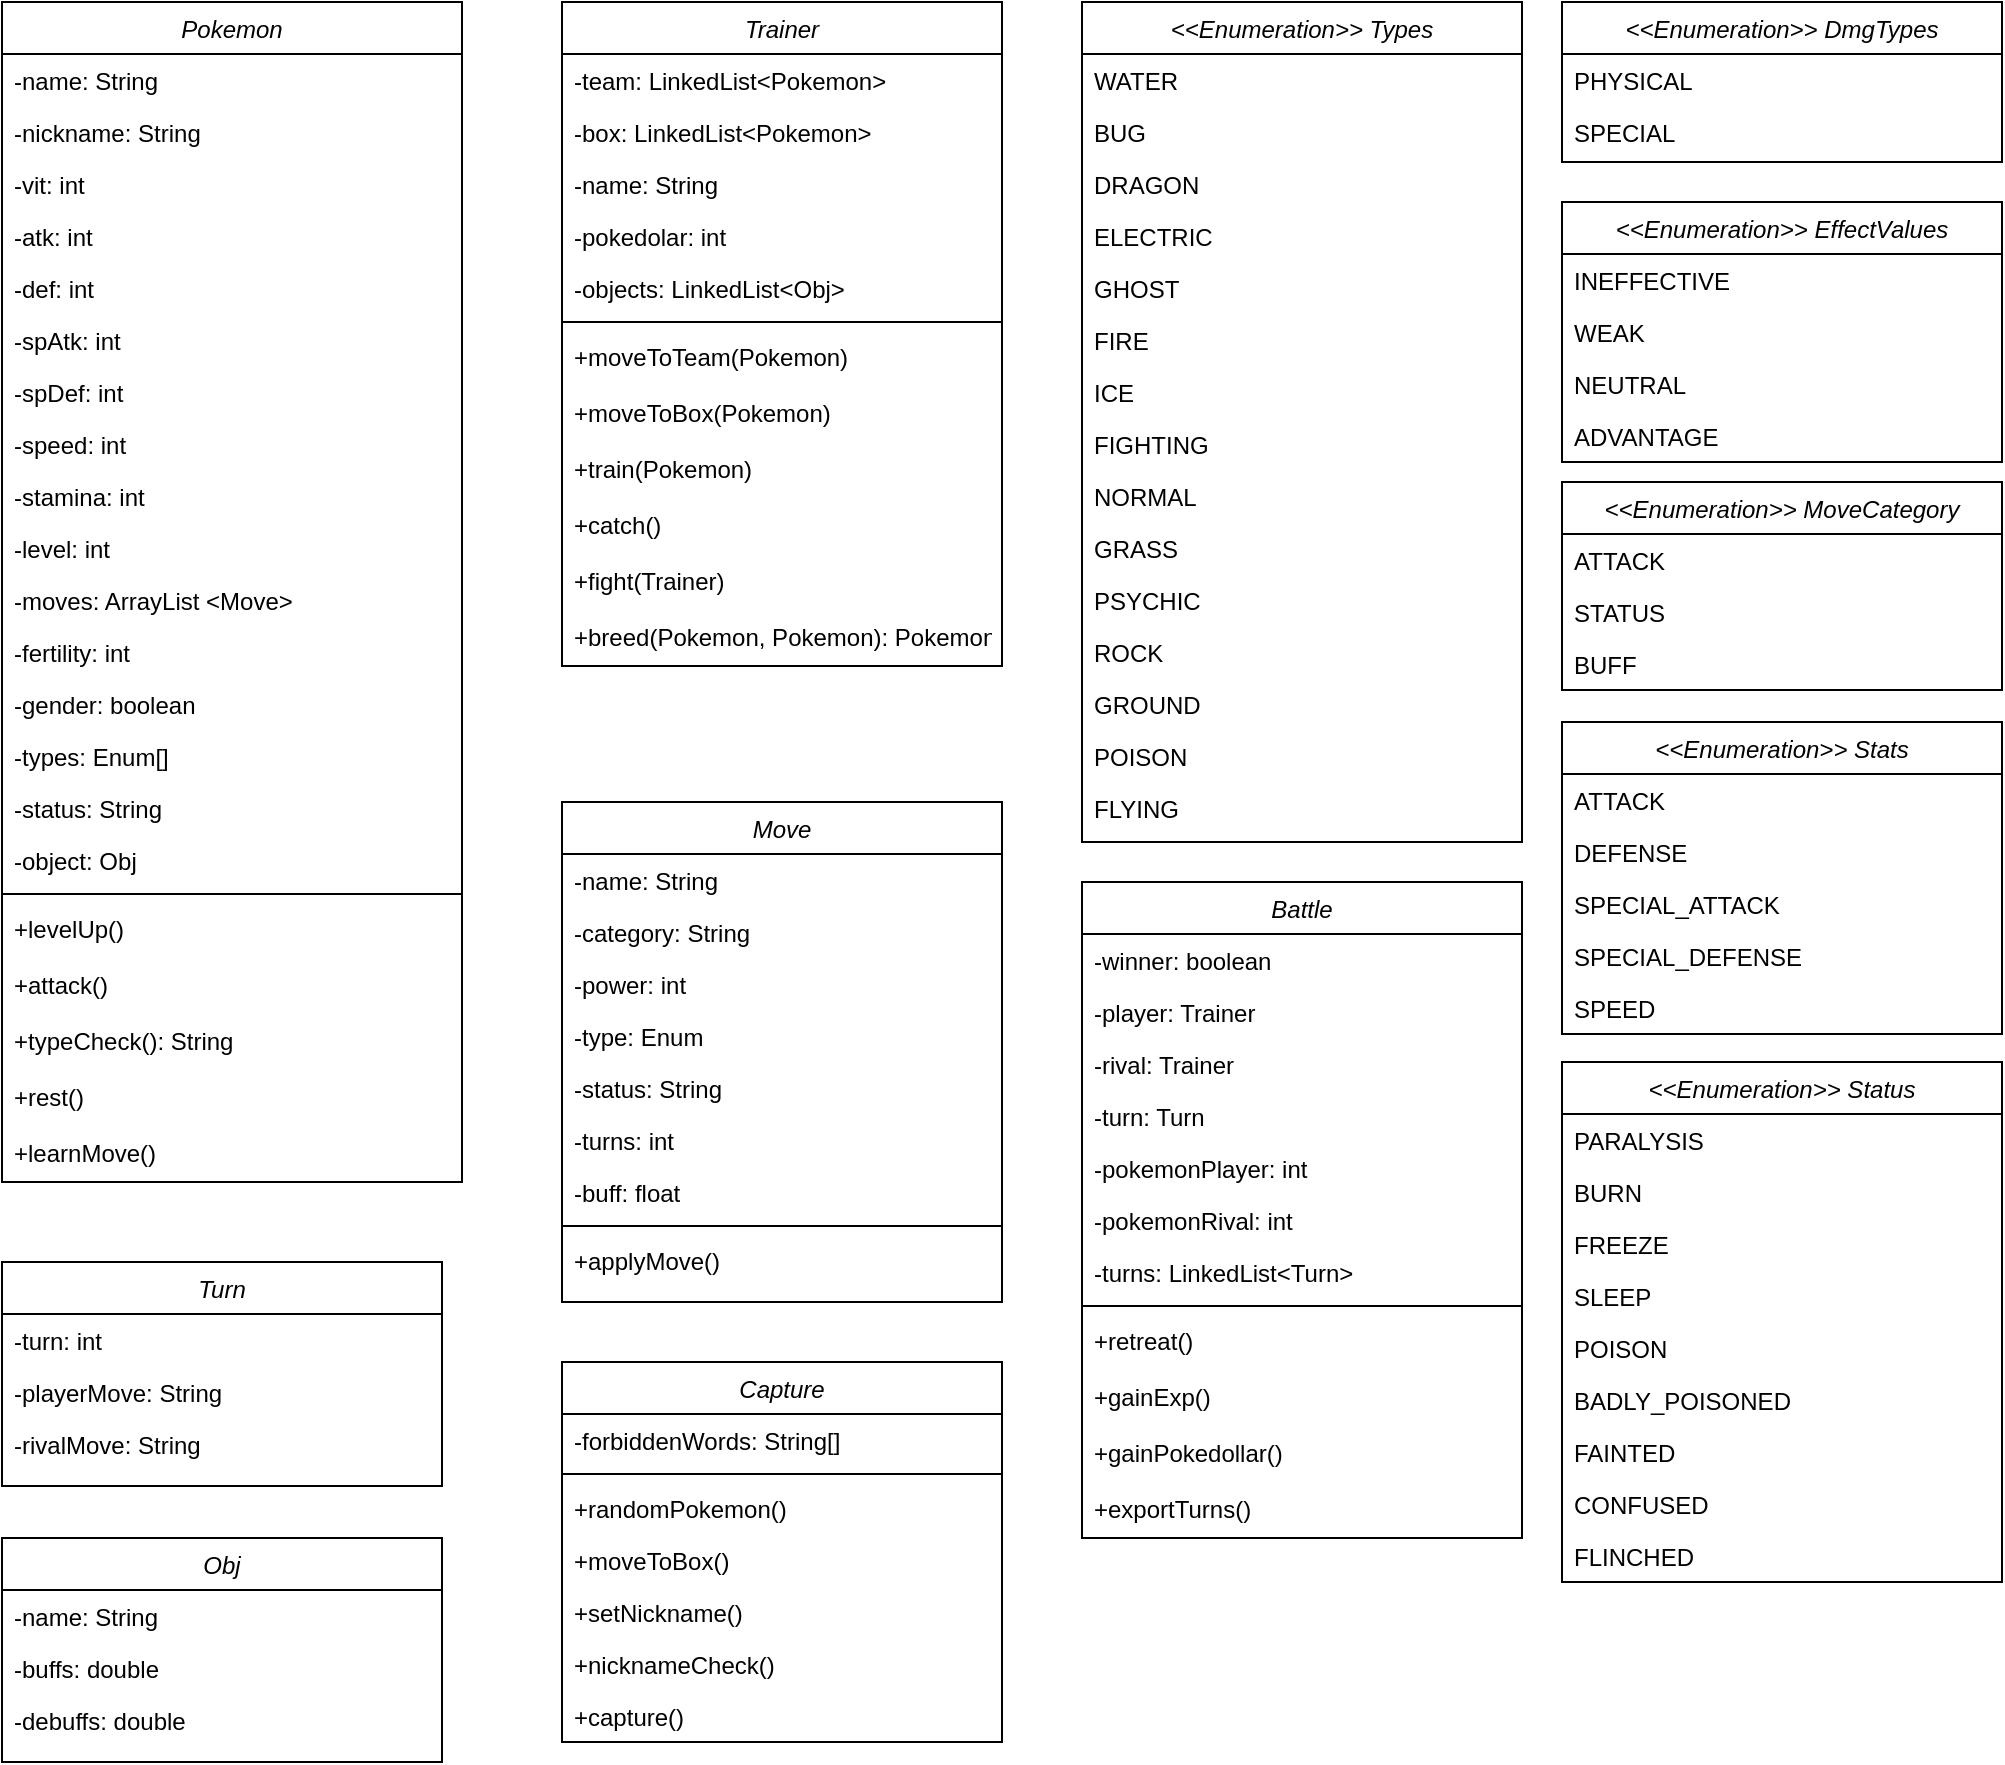 <mxfile version="21.2.1" type="device">
  <diagram id="C5RBs43oDa-KdzZeNtuy" name="Page-1">
    <mxGraphModel dx="1036" dy="614" grid="1" gridSize="10" guides="1" tooltips="1" connect="1" arrows="1" fold="1" page="1" pageScale="1" pageWidth="827" pageHeight="1169" math="0" shadow="0">
      <root>
        <mxCell id="WIyWlLk6GJQsqaUBKTNV-0" />
        <mxCell id="WIyWlLk6GJQsqaUBKTNV-1" parent="WIyWlLk6GJQsqaUBKTNV-0" />
        <mxCell id="zkfFHV4jXpPFQw0GAbJ--0" value="Pokemon" style="swimlane;fontStyle=2;align=center;verticalAlign=top;childLayout=stackLayout;horizontal=1;startSize=26;horizontalStack=0;resizeParent=1;resizeLast=0;collapsible=1;marginBottom=0;rounded=0;shadow=0;strokeWidth=1;" parent="WIyWlLk6GJQsqaUBKTNV-1" vertex="1">
          <mxGeometry x="40" y="40" width="230" height="590" as="geometry">
            <mxRectangle x="130" y="60" width="160" height="26" as="alternateBounds" />
          </mxGeometry>
        </mxCell>
        <mxCell id="zkfFHV4jXpPFQw0GAbJ--1" value="-name: String" style="text;align=left;verticalAlign=top;spacingLeft=4;spacingRight=4;overflow=hidden;rotatable=0;points=[[0,0.5],[1,0.5]];portConstraint=eastwest;" parent="zkfFHV4jXpPFQw0GAbJ--0" vertex="1">
          <mxGeometry y="26" width="230" height="26" as="geometry" />
        </mxCell>
        <mxCell id="zkfFHV4jXpPFQw0GAbJ--2" value="-nickname: String" style="text;align=left;verticalAlign=top;spacingLeft=4;spacingRight=4;overflow=hidden;rotatable=0;points=[[0,0.5],[1,0.5]];portConstraint=eastwest;rounded=0;shadow=0;html=0;" parent="zkfFHV4jXpPFQw0GAbJ--0" vertex="1">
          <mxGeometry y="52" width="230" height="26" as="geometry" />
        </mxCell>
        <mxCell id="JppJMVHdENMZOweAd-Mj-0" value="-vit: int" style="text;align=left;verticalAlign=top;spacingLeft=4;spacingRight=4;overflow=hidden;rotatable=0;points=[[0,0.5],[1,0.5]];portConstraint=eastwest;rounded=0;shadow=0;html=0;" parent="zkfFHV4jXpPFQw0GAbJ--0" vertex="1">
          <mxGeometry y="78" width="230" height="26" as="geometry" />
        </mxCell>
        <mxCell id="JppJMVHdENMZOweAd-Mj-2" value="-atk: int " style="text;align=left;verticalAlign=top;spacingLeft=4;spacingRight=4;overflow=hidden;rotatable=0;points=[[0,0.5],[1,0.5]];portConstraint=eastwest;rounded=0;shadow=0;html=0;" parent="zkfFHV4jXpPFQw0GAbJ--0" vertex="1">
          <mxGeometry y="104" width="230" height="26" as="geometry" />
        </mxCell>
        <mxCell id="JppJMVHdENMZOweAd-Mj-1" value="-def: int" style="text;align=left;verticalAlign=top;spacingLeft=4;spacingRight=4;overflow=hidden;rotatable=0;points=[[0,0.5],[1,0.5]];portConstraint=eastwest;rounded=0;shadow=0;html=0;" parent="zkfFHV4jXpPFQw0GAbJ--0" vertex="1">
          <mxGeometry y="130" width="230" height="26" as="geometry" />
        </mxCell>
        <mxCell id="JppJMVHdENMZOweAd-Mj-3" value="-spAtk: int" style="text;align=left;verticalAlign=top;spacingLeft=4;spacingRight=4;overflow=hidden;rotatable=0;points=[[0,0.5],[1,0.5]];portConstraint=eastwest;rounded=0;shadow=0;html=0;" parent="zkfFHV4jXpPFQw0GAbJ--0" vertex="1">
          <mxGeometry y="156" width="230" height="26" as="geometry" />
        </mxCell>
        <mxCell id="JppJMVHdENMZOweAd-Mj-4" value="-spDef: int" style="text;align=left;verticalAlign=top;spacingLeft=4;spacingRight=4;overflow=hidden;rotatable=0;points=[[0,0.5],[1,0.5]];portConstraint=eastwest;rounded=0;shadow=0;html=0;" parent="zkfFHV4jXpPFQw0GAbJ--0" vertex="1">
          <mxGeometry y="182" width="230" height="26" as="geometry" />
        </mxCell>
        <mxCell id="JppJMVHdENMZOweAd-Mj-6" value="-speed: int" style="text;align=left;verticalAlign=top;spacingLeft=4;spacingRight=4;overflow=hidden;rotatable=0;points=[[0,0.5],[1,0.5]];portConstraint=eastwest;rounded=0;shadow=0;html=0;" parent="zkfFHV4jXpPFQw0GAbJ--0" vertex="1">
          <mxGeometry y="208" width="230" height="26" as="geometry" />
        </mxCell>
        <mxCell id="JppJMVHdENMZOweAd-Mj-5" value="-stamina: int" style="text;align=left;verticalAlign=top;spacingLeft=4;spacingRight=4;overflow=hidden;rotatable=0;points=[[0,0.5],[1,0.5]];portConstraint=eastwest;rounded=0;shadow=0;html=0;" parent="zkfFHV4jXpPFQw0GAbJ--0" vertex="1">
          <mxGeometry y="234" width="230" height="26" as="geometry" />
        </mxCell>
        <mxCell id="JppJMVHdENMZOweAd-Mj-25" value="-level: int" style="text;align=left;verticalAlign=top;spacingLeft=4;spacingRight=4;overflow=hidden;rotatable=0;points=[[0,0.5],[1,0.5]];portConstraint=eastwest;rounded=0;shadow=0;html=0;" parent="zkfFHV4jXpPFQw0GAbJ--0" vertex="1">
          <mxGeometry y="260" width="230" height="26" as="geometry" />
        </mxCell>
        <mxCell id="JppJMVHdENMZOweAd-Mj-21" value="-moves: ArrayList &lt;Move&gt;" style="text;align=left;verticalAlign=top;spacingLeft=4;spacingRight=4;overflow=hidden;rotatable=0;points=[[0,0.5],[1,0.5]];portConstraint=eastwest;rounded=0;shadow=0;html=0;" parent="zkfFHV4jXpPFQw0GAbJ--0" vertex="1">
          <mxGeometry y="286" width="230" height="26" as="geometry" />
        </mxCell>
        <mxCell id="zkfFHV4jXpPFQw0GAbJ--3" value="-fertility: int" style="text;align=left;verticalAlign=top;spacingLeft=4;spacingRight=4;overflow=hidden;rotatable=0;points=[[0,0.5],[1,0.5]];portConstraint=eastwest;rounded=0;shadow=0;html=0;" parent="zkfFHV4jXpPFQw0GAbJ--0" vertex="1">
          <mxGeometry y="312" width="230" height="26" as="geometry" />
        </mxCell>
        <mxCell id="JppJMVHdENMZOweAd-Mj-24" value="-gender: boolean" style="text;align=left;verticalAlign=top;spacingLeft=4;spacingRight=4;overflow=hidden;rotatable=0;points=[[0,0.5],[1,0.5]];portConstraint=eastwest;rounded=0;shadow=0;html=0;" parent="zkfFHV4jXpPFQw0GAbJ--0" vertex="1">
          <mxGeometry y="338" width="230" height="26" as="geometry" />
        </mxCell>
        <mxCell id="JppJMVHdENMZOweAd-Mj-26" value="-types: Enum[] " style="text;align=left;verticalAlign=top;spacingLeft=4;spacingRight=4;overflow=hidden;rotatable=0;points=[[0,0.5],[1,0.5]];portConstraint=eastwest;rounded=0;shadow=0;html=0;" parent="zkfFHV4jXpPFQw0GAbJ--0" vertex="1">
          <mxGeometry y="364" width="230" height="26" as="geometry" />
        </mxCell>
        <mxCell id="PXXn-wtxOpNUmrWEYoKZ-0" value="-status: String" style="text;align=left;verticalAlign=top;spacingLeft=4;spacingRight=4;overflow=hidden;rotatable=0;points=[[0,0.5],[1,0.5]];portConstraint=eastwest;rounded=0;shadow=0;html=0;" parent="zkfFHV4jXpPFQw0GAbJ--0" vertex="1">
          <mxGeometry y="390" width="230" height="26" as="geometry" />
        </mxCell>
        <mxCell id="PXXn-wtxOpNUmrWEYoKZ-1" value="-object: Obj" style="text;align=left;verticalAlign=top;spacingLeft=4;spacingRight=4;overflow=hidden;rotatable=0;points=[[0,0.5],[1,0.5]];portConstraint=eastwest;rounded=0;shadow=0;html=0;" parent="zkfFHV4jXpPFQw0GAbJ--0" vertex="1">
          <mxGeometry y="416" width="230" height="26" as="geometry" />
        </mxCell>
        <mxCell id="zkfFHV4jXpPFQw0GAbJ--4" value="" style="line;html=1;strokeWidth=1;align=left;verticalAlign=middle;spacingTop=-1;spacingLeft=3;spacingRight=3;rotatable=0;labelPosition=right;points=[];portConstraint=eastwest;" parent="zkfFHV4jXpPFQw0GAbJ--0" vertex="1">
          <mxGeometry y="442" width="230" height="8" as="geometry" />
        </mxCell>
        <mxCell id="zkfFHV4jXpPFQw0GAbJ--5" value="+levelUp()" style="text;align=left;verticalAlign=top;spacingLeft=4;spacingRight=4;overflow=hidden;rotatable=0;points=[[0,0.5],[1,0.5]];portConstraint=eastwest;" parent="zkfFHV4jXpPFQw0GAbJ--0" vertex="1">
          <mxGeometry y="450" width="230" height="28" as="geometry" />
        </mxCell>
        <mxCell id="PXXn-wtxOpNUmrWEYoKZ-2" value="+attack()" style="text;align=left;verticalAlign=top;spacingLeft=4;spacingRight=4;overflow=hidden;rotatable=0;points=[[0,0.5],[1,0.5]];portConstraint=eastwest;" parent="zkfFHV4jXpPFQw0GAbJ--0" vertex="1">
          <mxGeometry y="478" width="230" height="28" as="geometry" />
        </mxCell>
        <mxCell id="PXXn-wtxOpNUmrWEYoKZ-3" value="+typeCheck(): String" style="text;align=left;verticalAlign=top;spacingLeft=4;spacingRight=4;overflow=hidden;rotatable=0;points=[[0,0.5],[1,0.5]];portConstraint=eastwest;" parent="zkfFHV4jXpPFQw0GAbJ--0" vertex="1">
          <mxGeometry y="506" width="230" height="28" as="geometry" />
        </mxCell>
        <mxCell id="PXXn-wtxOpNUmrWEYoKZ-4" value="+rest()" style="text;align=left;verticalAlign=top;spacingLeft=4;spacingRight=4;overflow=hidden;rotatable=0;points=[[0,0.5],[1,0.5]];portConstraint=eastwest;" parent="zkfFHV4jXpPFQw0GAbJ--0" vertex="1">
          <mxGeometry y="534" width="230" height="28" as="geometry" />
        </mxCell>
        <mxCell id="PXXn-wtxOpNUmrWEYoKZ-5" value="+learnMove()" style="text;align=left;verticalAlign=top;spacingLeft=4;spacingRight=4;overflow=hidden;rotatable=0;points=[[0,0.5],[1,0.5]];portConstraint=eastwest;" parent="zkfFHV4jXpPFQw0GAbJ--0" vertex="1">
          <mxGeometry y="562" width="230" height="28" as="geometry" />
        </mxCell>
        <mxCell id="JppJMVHdENMZOweAd-Mj-7" value="Trainer" style="swimlane;fontStyle=2;align=center;verticalAlign=top;childLayout=stackLayout;horizontal=1;startSize=26;horizontalStack=0;resizeParent=1;resizeLast=0;collapsible=1;marginBottom=0;rounded=0;shadow=0;strokeWidth=1;" parent="WIyWlLk6GJQsqaUBKTNV-1" vertex="1">
          <mxGeometry x="320" y="40" width="220" height="332" as="geometry">
            <mxRectangle x="130" y="60" width="160" height="26" as="alternateBounds" />
          </mxGeometry>
        </mxCell>
        <mxCell id="JppJMVHdENMZOweAd-Mj-8" value="-team: LinkedList&lt;Pokemon&gt;" style="text;align=left;verticalAlign=top;spacingLeft=4;spacingRight=4;overflow=hidden;rotatable=0;points=[[0,0.5],[1,0.5]];portConstraint=eastwest;" parent="JppJMVHdENMZOweAd-Mj-7" vertex="1">
          <mxGeometry y="26" width="220" height="26" as="geometry" />
        </mxCell>
        <mxCell id="JppJMVHdENMZOweAd-Mj-9" value="-box: LinkedList&lt;Pokemon&gt;" style="text;align=left;verticalAlign=top;spacingLeft=4;spacingRight=4;overflow=hidden;rotatable=0;points=[[0,0.5],[1,0.5]];portConstraint=eastwest;rounded=0;shadow=0;html=0;" parent="JppJMVHdENMZOweAd-Mj-7" vertex="1">
          <mxGeometry y="52" width="220" height="26" as="geometry" />
        </mxCell>
        <mxCell id="JppJMVHdENMZOweAd-Mj-10" value="-name: String" style="text;align=left;verticalAlign=top;spacingLeft=4;spacingRight=4;overflow=hidden;rotatable=0;points=[[0,0.5],[1,0.5]];portConstraint=eastwest;rounded=0;shadow=0;html=0;" parent="JppJMVHdENMZOweAd-Mj-7" vertex="1">
          <mxGeometry y="78" width="220" height="26" as="geometry" />
        </mxCell>
        <mxCell id="JppJMVHdENMZOweAd-Mj-11" value="-pokedolar: int " style="text;align=left;verticalAlign=top;spacingLeft=4;spacingRight=4;overflow=hidden;rotatable=0;points=[[0,0.5],[1,0.5]];portConstraint=eastwest;rounded=0;shadow=0;html=0;" parent="JppJMVHdENMZOweAd-Mj-7" vertex="1">
          <mxGeometry y="104" width="220" height="26" as="geometry" />
        </mxCell>
        <mxCell id="JppJMVHdENMZOweAd-Mj-12" value="-objects: LinkedList&lt;Obj&gt;" style="text;align=left;verticalAlign=top;spacingLeft=4;spacingRight=4;overflow=hidden;rotatable=0;points=[[0,0.5],[1,0.5]];portConstraint=eastwest;rounded=0;shadow=0;html=0;" parent="JppJMVHdENMZOweAd-Mj-7" vertex="1">
          <mxGeometry y="130" width="220" height="26" as="geometry" />
        </mxCell>
        <mxCell id="JppJMVHdENMZOweAd-Mj-18" value="" style="line;html=1;strokeWidth=1;align=left;verticalAlign=middle;spacingTop=-1;spacingLeft=3;spacingRight=3;rotatable=0;labelPosition=right;points=[];portConstraint=eastwest;" parent="JppJMVHdENMZOweAd-Mj-7" vertex="1">
          <mxGeometry y="156" width="220" height="8" as="geometry" />
        </mxCell>
        <mxCell id="JppJMVHdENMZOweAd-Mj-19" value="+moveToTeam(Pokemon)" style="text;align=left;verticalAlign=top;spacingLeft=4;spacingRight=4;overflow=hidden;rotatable=0;points=[[0,0.5],[1,0.5]];portConstraint=eastwest;" parent="JppJMVHdENMZOweAd-Mj-7" vertex="1">
          <mxGeometry y="164" width="220" height="28" as="geometry" />
        </mxCell>
        <mxCell id="PXXn-wtxOpNUmrWEYoKZ-6" value="+moveToBox(Pokemon)" style="text;align=left;verticalAlign=top;spacingLeft=4;spacingRight=4;overflow=hidden;rotatable=0;points=[[0,0.5],[1,0.5]];portConstraint=eastwest;" parent="JppJMVHdENMZOweAd-Mj-7" vertex="1">
          <mxGeometry y="192" width="220" height="28" as="geometry" />
        </mxCell>
        <mxCell id="PXXn-wtxOpNUmrWEYoKZ-7" value="+train(Pokemon)" style="text;align=left;verticalAlign=top;spacingLeft=4;spacingRight=4;overflow=hidden;rotatable=0;points=[[0,0.5],[1,0.5]];portConstraint=eastwest;" parent="JppJMVHdENMZOweAd-Mj-7" vertex="1">
          <mxGeometry y="220" width="220" height="28" as="geometry" />
        </mxCell>
        <mxCell id="PXXn-wtxOpNUmrWEYoKZ-8" value="+catch()" style="text;align=left;verticalAlign=top;spacingLeft=4;spacingRight=4;overflow=hidden;rotatable=0;points=[[0,0.5],[1,0.5]];portConstraint=eastwest;" parent="JppJMVHdENMZOweAd-Mj-7" vertex="1">
          <mxGeometry y="248" width="220" height="28" as="geometry" />
        </mxCell>
        <mxCell id="PXXn-wtxOpNUmrWEYoKZ-9" value="+fight(Trainer)" style="text;align=left;verticalAlign=top;spacingLeft=4;spacingRight=4;overflow=hidden;rotatable=0;points=[[0,0.5],[1,0.5]];portConstraint=eastwest;" parent="JppJMVHdENMZOweAd-Mj-7" vertex="1">
          <mxGeometry y="276" width="220" height="28" as="geometry" />
        </mxCell>
        <mxCell id="PXXn-wtxOpNUmrWEYoKZ-10" value="+breed(Pokemon, Pokemon): Pokemon" style="text;align=left;verticalAlign=top;spacingLeft=4;spacingRight=4;overflow=hidden;rotatable=0;points=[[0,0.5],[1,0.5]];portConstraint=eastwest;" parent="JppJMVHdENMZOweAd-Mj-7" vertex="1">
          <mxGeometry y="304" width="220" height="28" as="geometry" />
        </mxCell>
        <mxCell id="PXXn-wtxOpNUmrWEYoKZ-11" value="Move" style="swimlane;fontStyle=2;align=center;verticalAlign=top;childLayout=stackLayout;horizontal=1;startSize=26;horizontalStack=0;resizeParent=1;resizeLast=0;collapsible=1;marginBottom=0;rounded=0;shadow=0;strokeWidth=1;" parent="WIyWlLk6GJQsqaUBKTNV-1" vertex="1">
          <mxGeometry x="320" y="440" width="220" height="250" as="geometry">
            <mxRectangle x="130" y="60" width="160" height="26" as="alternateBounds" />
          </mxGeometry>
        </mxCell>
        <mxCell id="PXXn-wtxOpNUmrWEYoKZ-14" value="-name: String" style="text;align=left;verticalAlign=top;spacingLeft=4;spacingRight=4;overflow=hidden;rotatable=0;points=[[0,0.5],[1,0.5]];portConstraint=eastwest;rounded=0;shadow=0;html=0;" parent="PXXn-wtxOpNUmrWEYoKZ-11" vertex="1">
          <mxGeometry y="26" width="220" height="26" as="geometry" />
        </mxCell>
        <mxCell id="PXXn-wtxOpNUmrWEYoKZ-12" value="-category: String " style="text;align=left;verticalAlign=top;spacingLeft=4;spacingRight=4;overflow=hidden;rotatable=0;points=[[0,0.5],[1,0.5]];portConstraint=eastwest;" parent="PXXn-wtxOpNUmrWEYoKZ-11" vertex="1">
          <mxGeometry y="52" width="220" height="26" as="geometry" />
        </mxCell>
        <mxCell id="PXXn-wtxOpNUmrWEYoKZ-13" value="-power: int " style="text;align=left;verticalAlign=top;spacingLeft=4;spacingRight=4;overflow=hidden;rotatable=0;points=[[0,0.5],[1,0.5]];portConstraint=eastwest;rounded=0;shadow=0;html=0;" parent="PXXn-wtxOpNUmrWEYoKZ-11" vertex="1">
          <mxGeometry y="78" width="220" height="26" as="geometry" />
        </mxCell>
        <mxCell id="PXXn-wtxOpNUmrWEYoKZ-15" value="-type: Enum" style="text;align=left;verticalAlign=top;spacingLeft=4;spacingRight=4;overflow=hidden;rotatable=0;points=[[0,0.5],[1,0.5]];portConstraint=eastwest;rounded=0;shadow=0;html=0;" parent="PXXn-wtxOpNUmrWEYoKZ-11" vertex="1">
          <mxGeometry y="104" width="220" height="26" as="geometry" />
        </mxCell>
        <mxCell id="vq3tcNnFy3c72HfkezF7-0" value="-status: String" style="text;align=left;verticalAlign=top;spacingLeft=4;spacingRight=4;overflow=hidden;rotatable=0;points=[[0,0.5],[1,0.5]];portConstraint=eastwest;rounded=0;shadow=0;html=0;" parent="PXXn-wtxOpNUmrWEYoKZ-11" vertex="1">
          <mxGeometry y="130" width="220" height="26" as="geometry" />
        </mxCell>
        <mxCell id="vq3tcNnFy3c72HfkezF7-2" value="-turns: int" style="text;align=left;verticalAlign=top;spacingLeft=4;spacingRight=4;overflow=hidden;rotatable=0;points=[[0,0.5],[1,0.5]];portConstraint=eastwest;rounded=0;shadow=0;html=0;" parent="PXXn-wtxOpNUmrWEYoKZ-11" vertex="1">
          <mxGeometry y="156" width="220" height="26" as="geometry" />
        </mxCell>
        <mxCell id="vq3tcNnFy3c72HfkezF7-1" value="-buff: float" style="text;align=left;verticalAlign=top;spacingLeft=4;spacingRight=4;overflow=hidden;rotatable=0;points=[[0,0.5],[1,0.5]];portConstraint=eastwest;rounded=0;shadow=0;html=0;" parent="PXXn-wtxOpNUmrWEYoKZ-11" vertex="1">
          <mxGeometry y="182" width="220" height="26" as="geometry" />
        </mxCell>
        <mxCell id="PXXn-wtxOpNUmrWEYoKZ-17" value="" style="line;html=1;strokeWidth=1;align=left;verticalAlign=middle;spacingTop=-1;spacingLeft=3;spacingRight=3;rotatable=0;labelPosition=right;points=[];portConstraint=eastwest;" parent="PXXn-wtxOpNUmrWEYoKZ-11" vertex="1">
          <mxGeometry y="208" width="220" height="8" as="geometry" />
        </mxCell>
        <mxCell id="PXXn-wtxOpNUmrWEYoKZ-18" value="+applyMove()" style="text;align=left;verticalAlign=top;spacingLeft=4;spacingRight=4;overflow=hidden;rotatable=0;points=[[0,0.5],[1,0.5]];portConstraint=eastwest;" parent="PXXn-wtxOpNUmrWEYoKZ-11" vertex="1">
          <mxGeometry y="216" width="220" height="28" as="geometry" />
        </mxCell>
        <mxCell id="vq3tcNnFy3c72HfkezF7-3" value="&lt;&lt;Enumeration&gt;&gt; Types" style="swimlane;fontStyle=2;align=center;verticalAlign=top;childLayout=stackLayout;horizontal=1;startSize=26;horizontalStack=0;resizeParent=1;resizeLast=0;collapsible=1;marginBottom=0;rounded=0;shadow=0;strokeWidth=1;fontSize=12;" parent="WIyWlLk6GJQsqaUBKTNV-1" vertex="1">
          <mxGeometry x="580" y="40" width="220" height="420" as="geometry">
            <mxRectangle x="130" y="60" width="160" height="26" as="alternateBounds" />
          </mxGeometry>
        </mxCell>
        <mxCell id="vq3tcNnFy3c72HfkezF7-4" value="WATER" style="text;align=left;verticalAlign=top;spacingLeft=4;spacingRight=4;overflow=hidden;rotatable=0;points=[[0,0.5],[1,0.5]];portConstraint=eastwest;rounded=0;shadow=0;html=0;" parent="vq3tcNnFy3c72HfkezF7-3" vertex="1">
          <mxGeometry y="26" width="220" height="26" as="geometry" />
        </mxCell>
        <mxCell id="vq3tcNnFy3c72HfkezF7-5" value="BUG" style="text;align=left;verticalAlign=top;spacingLeft=4;spacingRight=4;overflow=hidden;rotatable=0;points=[[0,0.5],[1,0.5]];portConstraint=eastwest;" parent="vq3tcNnFy3c72HfkezF7-3" vertex="1">
          <mxGeometry y="52" width="220" height="26" as="geometry" />
        </mxCell>
        <mxCell id="vq3tcNnFy3c72HfkezF7-6" value="DRAGON" style="text;align=left;verticalAlign=top;spacingLeft=4;spacingRight=4;overflow=hidden;rotatable=0;points=[[0,0.5],[1,0.5]];portConstraint=eastwest;rounded=0;shadow=0;html=0;" parent="vq3tcNnFy3c72HfkezF7-3" vertex="1">
          <mxGeometry y="78" width="220" height="26" as="geometry" />
        </mxCell>
        <mxCell id="vq3tcNnFy3c72HfkezF7-7" value="ELECTRIC" style="text;align=left;verticalAlign=top;spacingLeft=4;spacingRight=4;overflow=hidden;rotatable=0;points=[[0,0.5],[1,0.5]];portConstraint=eastwest;rounded=0;shadow=0;html=0;" parent="vq3tcNnFy3c72HfkezF7-3" vertex="1">
          <mxGeometry y="104" width="220" height="26" as="geometry" />
        </mxCell>
        <mxCell id="vq3tcNnFy3c72HfkezF7-8" value="GHOST" style="text;align=left;verticalAlign=top;spacingLeft=4;spacingRight=4;overflow=hidden;rotatable=0;points=[[0,0.5],[1,0.5]];portConstraint=eastwest;rounded=0;shadow=0;html=0;" parent="vq3tcNnFy3c72HfkezF7-3" vertex="1">
          <mxGeometry y="130" width="220" height="26" as="geometry" />
        </mxCell>
        <mxCell id="vq3tcNnFy3c72HfkezF7-9" value="FIRE" style="text;align=left;verticalAlign=top;spacingLeft=4;spacingRight=4;overflow=hidden;rotatable=0;points=[[0,0.5],[1,0.5]];portConstraint=eastwest;rounded=0;shadow=0;html=0;" parent="vq3tcNnFy3c72HfkezF7-3" vertex="1">
          <mxGeometry y="156" width="220" height="26" as="geometry" />
        </mxCell>
        <mxCell id="vq3tcNnFy3c72HfkezF7-10" value="ICE" style="text;align=left;verticalAlign=top;spacingLeft=4;spacingRight=4;overflow=hidden;rotatable=0;points=[[0,0.5],[1,0.5]];portConstraint=eastwest;rounded=0;shadow=0;html=0;" parent="vq3tcNnFy3c72HfkezF7-3" vertex="1">
          <mxGeometry y="182" width="220" height="26" as="geometry" />
        </mxCell>
        <mxCell id="vq3tcNnFy3c72HfkezF7-13" value="FIGHTING" style="text;align=left;verticalAlign=top;spacingLeft=4;spacingRight=4;overflow=hidden;rotatable=0;points=[[0,0.5],[1,0.5]];portConstraint=eastwest;rounded=0;shadow=0;html=0;" parent="vq3tcNnFy3c72HfkezF7-3" vertex="1">
          <mxGeometry y="208" width="220" height="26" as="geometry" />
        </mxCell>
        <mxCell id="vq3tcNnFy3c72HfkezF7-14" value="NORMAL" style="text;align=left;verticalAlign=top;spacingLeft=4;spacingRight=4;overflow=hidden;rotatable=0;points=[[0,0.5],[1,0.5]];portConstraint=eastwest;rounded=0;shadow=0;html=0;" parent="vq3tcNnFy3c72HfkezF7-3" vertex="1">
          <mxGeometry y="234" width="220" height="26" as="geometry" />
        </mxCell>
        <mxCell id="vq3tcNnFy3c72HfkezF7-15" value="GRASS" style="text;align=left;verticalAlign=top;spacingLeft=4;spacingRight=4;overflow=hidden;rotatable=0;points=[[0,0.5],[1,0.5]];portConstraint=eastwest;rounded=0;shadow=0;html=0;" parent="vq3tcNnFy3c72HfkezF7-3" vertex="1">
          <mxGeometry y="260" width="220" height="26" as="geometry" />
        </mxCell>
        <mxCell id="vq3tcNnFy3c72HfkezF7-16" value="PSYCHIC" style="text;align=left;verticalAlign=top;spacingLeft=4;spacingRight=4;overflow=hidden;rotatable=0;points=[[0,0.5],[1,0.5]];portConstraint=eastwest;rounded=0;shadow=0;html=0;" parent="vq3tcNnFy3c72HfkezF7-3" vertex="1">
          <mxGeometry y="286" width="220" height="26" as="geometry" />
        </mxCell>
        <mxCell id="vq3tcNnFy3c72HfkezF7-17" value="ROCK" style="text;align=left;verticalAlign=top;spacingLeft=4;spacingRight=4;overflow=hidden;rotatable=0;points=[[0,0.5],[1,0.5]];portConstraint=eastwest;rounded=0;shadow=0;html=0;" parent="vq3tcNnFy3c72HfkezF7-3" vertex="1">
          <mxGeometry y="312" width="220" height="26" as="geometry" />
        </mxCell>
        <mxCell id="vq3tcNnFy3c72HfkezF7-18" value="GROUND" style="text;align=left;verticalAlign=top;spacingLeft=4;spacingRight=4;overflow=hidden;rotatable=0;points=[[0,0.5],[1,0.5]];portConstraint=eastwest;rounded=0;shadow=0;html=0;" parent="vq3tcNnFy3c72HfkezF7-3" vertex="1">
          <mxGeometry y="338" width="220" height="26" as="geometry" />
        </mxCell>
        <mxCell id="vq3tcNnFy3c72HfkezF7-19" value="POISON" style="text;align=left;verticalAlign=top;spacingLeft=4;spacingRight=4;overflow=hidden;rotatable=0;points=[[0,0.5],[1,0.5]];portConstraint=eastwest;rounded=0;shadow=0;html=0;" parent="vq3tcNnFy3c72HfkezF7-3" vertex="1">
          <mxGeometry y="364" width="220" height="26" as="geometry" />
        </mxCell>
        <mxCell id="vq3tcNnFy3c72HfkezF7-20" value="FLYING" style="text;align=left;verticalAlign=top;spacingLeft=4;spacingRight=4;overflow=hidden;rotatable=0;points=[[0,0.5],[1,0.5]];portConstraint=eastwest;rounded=0;shadow=0;html=0;" parent="vq3tcNnFy3c72HfkezF7-3" vertex="1">
          <mxGeometry y="390" width="220" height="26" as="geometry" />
        </mxCell>
        <mxCell id="vq3tcNnFy3c72HfkezF7-21" value="Battle" style="swimlane;fontStyle=2;align=center;verticalAlign=top;childLayout=stackLayout;horizontal=1;startSize=26;horizontalStack=0;resizeParent=1;resizeLast=0;collapsible=1;marginBottom=0;rounded=0;shadow=0;strokeWidth=1;" parent="WIyWlLk6GJQsqaUBKTNV-1" vertex="1">
          <mxGeometry x="580" y="480" width="220" height="328" as="geometry">
            <mxRectangle x="130" y="60" width="160" height="26" as="alternateBounds" />
          </mxGeometry>
        </mxCell>
        <mxCell id="vq3tcNnFy3c72HfkezF7-22" value="-winner: boolean" style="text;align=left;verticalAlign=top;spacingLeft=4;spacingRight=4;overflow=hidden;rotatable=0;points=[[0,0.5],[1,0.5]];portConstraint=eastwest;rounded=0;shadow=0;html=0;" parent="vq3tcNnFy3c72HfkezF7-21" vertex="1">
          <mxGeometry y="26" width="220" height="26" as="geometry" />
        </mxCell>
        <mxCell id="vq3tcNnFy3c72HfkezF7-23" value="-player: Trainer" style="text;align=left;verticalAlign=top;spacingLeft=4;spacingRight=4;overflow=hidden;rotatable=0;points=[[0,0.5],[1,0.5]];portConstraint=eastwest;" parent="vq3tcNnFy3c72HfkezF7-21" vertex="1">
          <mxGeometry y="52" width="220" height="26" as="geometry" />
        </mxCell>
        <mxCell id="vq3tcNnFy3c72HfkezF7-24" value="-rival: Trainer" style="text;align=left;verticalAlign=top;spacingLeft=4;spacingRight=4;overflow=hidden;rotatable=0;points=[[0,0.5],[1,0.5]];portConstraint=eastwest;rounded=0;shadow=0;html=0;" parent="vq3tcNnFy3c72HfkezF7-21" vertex="1">
          <mxGeometry y="78" width="220" height="26" as="geometry" />
        </mxCell>
        <mxCell id="vq3tcNnFy3c72HfkezF7-25" value="-turn: Turn" style="text;align=left;verticalAlign=top;spacingLeft=4;spacingRight=4;overflow=hidden;rotatable=0;points=[[0,0.5],[1,0.5]];portConstraint=eastwest;rounded=0;shadow=0;html=0;" parent="vq3tcNnFy3c72HfkezF7-21" vertex="1">
          <mxGeometry y="104" width="220" height="26" as="geometry" />
        </mxCell>
        <mxCell id="vq3tcNnFy3c72HfkezF7-26" value="-pokemonPlayer: int" style="text;align=left;verticalAlign=top;spacingLeft=4;spacingRight=4;overflow=hidden;rotatable=0;points=[[0,0.5],[1,0.5]];portConstraint=eastwest;rounded=0;shadow=0;html=0;" parent="vq3tcNnFy3c72HfkezF7-21" vertex="1">
          <mxGeometry y="130" width="220" height="26" as="geometry" />
        </mxCell>
        <mxCell id="vq3tcNnFy3c72HfkezF7-27" value="-pokemonRival: int" style="text;align=left;verticalAlign=top;spacingLeft=4;spacingRight=4;overflow=hidden;rotatable=0;points=[[0,0.5],[1,0.5]];portConstraint=eastwest;rounded=0;shadow=0;html=0;" parent="vq3tcNnFy3c72HfkezF7-21" vertex="1">
          <mxGeometry y="156" width="220" height="26" as="geometry" />
        </mxCell>
        <mxCell id="vq3tcNnFy3c72HfkezF7-28" value="-turns: LinkedList&lt;Turn&gt;" style="text;align=left;verticalAlign=top;spacingLeft=4;spacingRight=4;overflow=hidden;rotatable=0;points=[[0,0.5],[1,0.5]];portConstraint=eastwest;rounded=0;shadow=0;html=0;" parent="vq3tcNnFy3c72HfkezF7-21" vertex="1">
          <mxGeometry y="182" width="220" height="26" as="geometry" />
        </mxCell>
        <mxCell id="vq3tcNnFy3c72HfkezF7-29" value="" style="line;html=1;strokeWidth=1;align=left;verticalAlign=middle;spacingTop=-1;spacingLeft=3;spacingRight=3;rotatable=0;labelPosition=right;points=[];portConstraint=eastwest;" parent="vq3tcNnFy3c72HfkezF7-21" vertex="1">
          <mxGeometry y="208" width="220" height="8" as="geometry" />
        </mxCell>
        <mxCell id="vq3tcNnFy3c72HfkezF7-30" value="+retreat()" style="text;align=left;verticalAlign=top;spacingLeft=4;spacingRight=4;overflow=hidden;rotatable=0;points=[[0,0.5],[1,0.5]];portConstraint=eastwest;" parent="vq3tcNnFy3c72HfkezF7-21" vertex="1">
          <mxGeometry y="216" width="220" height="28" as="geometry" />
        </mxCell>
        <mxCell id="NT2ILuxqe5DglcUZI49b-0" value="+gainExp()" style="text;align=left;verticalAlign=top;spacingLeft=4;spacingRight=4;overflow=hidden;rotatable=0;points=[[0,0.5],[1,0.5]];portConstraint=eastwest;" parent="vq3tcNnFy3c72HfkezF7-21" vertex="1">
          <mxGeometry y="244" width="220" height="28" as="geometry" />
        </mxCell>
        <mxCell id="NT2ILuxqe5DglcUZI49b-1" value="+gainPokedollar()" style="text;align=left;verticalAlign=top;spacingLeft=4;spacingRight=4;overflow=hidden;rotatable=0;points=[[0,0.5],[1,0.5]];portConstraint=eastwest;" parent="vq3tcNnFy3c72HfkezF7-21" vertex="1">
          <mxGeometry y="272" width="220" height="28" as="geometry" />
        </mxCell>
        <mxCell id="NT2ILuxqe5DglcUZI49b-15" value="+exportTurns()" style="text;align=left;verticalAlign=top;spacingLeft=4;spacingRight=4;overflow=hidden;rotatable=0;points=[[0,0.5],[1,0.5]];portConstraint=eastwest;" parent="vq3tcNnFy3c72HfkezF7-21" vertex="1">
          <mxGeometry y="300" width="220" height="28" as="geometry" />
        </mxCell>
        <mxCell id="NT2ILuxqe5DglcUZI49b-2" value="Turn" style="swimlane;fontStyle=2;align=center;verticalAlign=top;childLayout=stackLayout;horizontal=1;startSize=26;horizontalStack=0;resizeParent=1;resizeLast=0;collapsible=1;marginBottom=0;rounded=0;shadow=0;strokeWidth=1;" parent="WIyWlLk6GJQsqaUBKTNV-1" vertex="1">
          <mxGeometry x="40" y="670" width="220" height="112" as="geometry">
            <mxRectangle x="130" y="60" width="160" height="26" as="alternateBounds" />
          </mxGeometry>
        </mxCell>
        <mxCell id="NT2ILuxqe5DglcUZI49b-3" value="-turn: int" style="text;align=left;verticalAlign=top;spacingLeft=4;spacingRight=4;overflow=hidden;rotatable=0;points=[[0,0.5],[1,0.5]];portConstraint=eastwest;rounded=0;shadow=0;html=0;" parent="NT2ILuxqe5DglcUZI49b-2" vertex="1">
          <mxGeometry y="26" width="220" height="26" as="geometry" />
        </mxCell>
        <mxCell id="NT2ILuxqe5DglcUZI49b-4" value="-playerMove: String" style="text;align=left;verticalAlign=top;spacingLeft=4;spacingRight=4;overflow=hidden;rotatable=0;points=[[0,0.5],[1,0.5]];portConstraint=eastwest;" parent="NT2ILuxqe5DglcUZI49b-2" vertex="1">
          <mxGeometry y="52" width="220" height="26" as="geometry" />
        </mxCell>
        <mxCell id="NT2ILuxqe5DglcUZI49b-5" value="-rivalMove: String" style="text;align=left;verticalAlign=top;spacingLeft=4;spacingRight=4;overflow=hidden;rotatable=0;points=[[0,0.5],[1,0.5]];portConstraint=eastwest;rounded=0;shadow=0;html=0;" parent="NT2ILuxqe5DglcUZI49b-2" vertex="1">
          <mxGeometry y="78" width="220" height="26" as="geometry" />
        </mxCell>
        <mxCell id="NT2ILuxqe5DglcUZI49b-17" value="Capture" style="swimlane;fontStyle=2;align=center;verticalAlign=top;childLayout=stackLayout;horizontal=1;startSize=26;horizontalStack=0;resizeParent=1;resizeLast=0;collapsible=1;marginBottom=0;rounded=0;shadow=0;strokeWidth=1;" parent="WIyWlLk6GJQsqaUBKTNV-1" vertex="1">
          <mxGeometry x="320" y="720" width="220" height="190" as="geometry">
            <mxRectangle x="130" y="60" width="160" height="26" as="alternateBounds" />
          </mxGeometry>
        </mxCell>
        <mxCell id="NT2ILuxqe5DglcUZI49b-23" value="-forbiddenWords: String[]" style="text;align=left;verticalAlign=top;spacingLeft=4;spacingRight=4;overflow=hidden;rotatable=0;points=[[0,0.5],[1,0.5]];portConstraint=eastwest;" parent="NT2ILuxqe5DglcUZI49b-17" vertex="1">
          <mxGeometry y="26" width="220" height="26" as="geometry" />
        </mxCell>
        <mxCell id="NT2ILuxqe5DglcUZI49b-24" value="" style="line;html=1;strokeWidth=1;align=left;verticalAlign=middle;spacingTop=-1;spacingLeft=3;spacingRight=3;rotatable=0;labelPosition=right;points=[];portConstraint=eastwest;" parent="NT2ILuxqe5DglcUZI49b-17" vertex="1">
          <mxGeometry y="52" width="220" height="8" as="geometry" />
        </mxCell>
        <mxCell id="NT2ILuxqe5DglcUZI49b-18" value="+randomPokemon()" style="text;align=left;verticalAlign=top;spacingLeft=4;spacingRight=4;overflow=hidden;rotatable=0;points=[[0,0.5],[1,0.5]];portConstraint=eastwest;rounded=0;shadow=0;html=0;" parent="NT2ILuxqe5DglcUZI49b-17" vertex="1">
          <mxGeometry y="60" width="220" height="26" as="geometry" />
        </mxCell>
        <mxCell id="NT2ILuxqe5DglcUZI49b-21" value="+moveToBox()" style="text;align=left;verticalAlign=top;spacingLeft=4;spacingRight=4;overflow=hidden;rotatable=0;points=[[0,0.5],[1,0.5]];portConstraint=eastwest;rounded=0;shadow=0;html=0;" parent="NT2ILuxqe5DglcUZI49b-17" vertex="1">
          <mxGeometry y="86" width="220" height="26" as="geometry" />
        </mxCell>
        <mxCell id="NT2ILuxqe5DglcUZI49b-22" value="+setNickname()" style="text;align=left;verticalAlign=top;spacingLeft=4;spacingRight=4;overflow=hidden;rotatable=0;points=[[0,0.5],[1,0.5]];portConstraint=eastwest;rounded=0;shadow=0;html=0;" parent="NT2ILuxqe5DglcUZI49b-17" vertex="1">
          <mxGeometry y="112" width="220" height="26" as="geometry" />
        </mxCell>
        <mxCell id="NT2ILuxqe5DglcUZI49b-20" value="+nicknameCheck()" style="text;align=left;verticalAlign=top;spacingLeft=4;spacingRight=4;overflow=hidden;rotatable=0;points=[[0,0.5],[1,0.5]];portConstraint=eastwest;rounded=0;shadow=0;html=0;" parent="NT2ILuxqe5DglcUZI49b-17" vertex="1">
          <mxGeometry y="138" width="220" height="26" as="geometry" />
        </mxCell>
        <mxCell id="NT2ILuxqe5DglcUZI49b-19" value="+capture()" style="text;align=left;verticalAlign=top;spacingLeft=4;spacingRight=4;overflow=hidden;rotatable=0;points=[[0,0.5],[1,0.5]];portConstraint=eastwest;" parent="NT2ILuxqe5DglcUZI49b-17" vertex="1">
          <mxGeometry y="164" width="220" height="26" as="geometry" />
        </mxCell>
        <mxCell id="NT2ILuxqe5DglcUZI49b-25" value="Obj" style="swimlane;fontStyle=2;align=center;verticalAlign=top;childLayout=stackLayout;horizontal=1;startSize=26;horizontalStack=0;resizeParent=1;resizeLast=0;collapsible=1;marginBottom=0;rounded=0;shadow=0;strokeWidth=1;" parent="WIyWlLk6GJQsqaUBKTNV-1" vertex="1">
          <mxGeometry x="40" y="808" width="220" height="112" as="geometry">
            <mxRectangle x="130" y="60" width="160" height="26" as="alternateBounds" />
          </mxGeometry>
        </mxCell>
        <mxCell id="NT2ILuxqe5DglcUZI49b-26" value="-name: String" style="text;align=left;verticalAlign=top;spacingLeft=4;spacingRight=4;overflow=hidden;rotatable=0;points=[[0,0.5],[1,0.5]];portConstraint=eastwest;rounded=0;shadow=0;html=0;" parent="NT2ILuxqe5DglcUZI49b-25" vertex="1">
          <mxGeometry y="26" width="220" height="26" as="geometry" />
        </mxCell>
        <mxCell id="NT2ILuxqe5DglcUZI49b-27" value="-buffs: double " style="text;align=left;verticalAlign=top;spacingLeft=4;spacingRight=4;overflow=hidden;rotatable=0;points=[[0,0.5],[1,0.5]];portConstraint=eastwest;" parent="NT2ILuxqe5DglcUZI49b-25" vertex="1">
          <mxGeometry y="52" width="220" height="26" as="geometry" />
        </mxCell>
        <mxCell id="NT2ILuxqe5DglcUZI49b-28" value="-debuffs: double" style="text;align=left;verticalAlign=top;spacingLeft=4;spacingRight=4;overflow=hidden;rotatable=0;points=[[0,0.5],[1,0.5]];portConstraint=eastwest;rounded=0;shadow=0;html=0;" parent="NT2ILuxqe5DglcUZI49b-25" vertex="1">
          <mxGeometry y="78" width="220" height="26" as="geometry" />
        </mxCell>
        <mxCell id="tZfnN3HebcA0Pskmd5Ul-0" value="&lt;&lt;Enumeration&gt;&gt; DmgTypes" style="swimlane;fontStyle=2;align=center;verticalAlign=top;childLayout=stackLayout;horizontal=1;startSize=26;horizontalStack=0;resizeParent=1;resizeLast=0;collapsible=1;marginBottom=0;rounded=0;shadow=0;strokeWidth=1;fontSize=12;" vertex="1" parent="WIyWlLk6GJQsqaUBKTNV-1">
          <mxGeometry x="820" y="40" width="220" height="80" as="geometry">
            <mxRectangle x="130" y="60" width="160" height="26" as="alternateBounds" />
          </mxGeometry>
        </mxCell>
        <mxCell id="tZfnN3HebcA0Pskmd5Ul-1" value="PHYSICAL" style="text;align=left;verticalAlign=top;spacingLeft=4;spacingRight=4;overflow=hidden;rotatable=0;points=[[0,0.5],[1,0.5]];portConstraint=eastwest;rounded=0;shadow=0;html=0;" vertex="1" parent="tZfnN3HebcA0Pskmd5Ul-0">
          <mxGeometry y="26" width="220" height="26" as="geometry" />
        </mxCell>
        <mxCell id="tZfnN3HebcA0Pskmd5Ul-2" value="SPECIAL" style="text;align=left;verticalAlign=top;spacingLeft=4;spacingRight=4;overflow=hidden;rotatable=0;points=[[0,0.5],[1,0.5]];portConstraint=eastwest;" vertex="1" parent="tZfnN3HebcA0Pskmd5Ul-0">
          <mxGeometry y="52" width="220" height="26" as="geometry" />
        </mxCell>
        <mxCell id="tZfnN3HebcA0Pskmd5Ul-16" value="&lt;&lt;Enumeration&gt;&gt; EffectValues" style="swimlane;fontStyle=2;align=center;verticalAlign=top;childLayout=stackLayout;horizontal=1;startSize=26;horizontalStack=0;resizeParent=1;resizeLast=0;collapsible=1;marginBottom=0;rounded=0;shadow=0;strokeWidth=1;fontSize=12;" vertex="1" parent="WIyWlLk6GJQsqaUBKTNV-1">
          <mxGeometry x="820" y="140" width="220" height="130" as="geometry">
            <mxRectangle x="130" y="60" width="160" height="26" as="alternateBounds" />
          </mxGeometry>
        </mxCell>
        <mxCell id="tZfnN3HebcA0Pskmd5Ul-17" value="INEFFECTIVE" style="text;align=left;verticalAlign=top;spacingLeft=4;spacingRight=4;overflow=hidden;rotatable=0;points=[[0,0.5],[1,0.5]];portConstraint=eastwest;rounded=0;shadow=0;html=0;" vertex="1" parent="tZfnN3HebcA0Pskmd5Ul-16">
          <mxGeometry y="26" width="220" height="26" as="geometry" />
        </mxCell>
        <mxCell id="tZfnN3HebcA0Pskmd5Ul-18" value="WEAK" style="text;align=left;verticalAlign=top;spacingLeft=4;spacingRight=4;overflow=hidden;rotatable=0;points=[[0,0.5],[1,0.5]];portConstraint=eastwest;" vertex="1" parent="tZfnN3HebcA0Pskmd5Ul-16">
          <mxGeometry y="52" width="220" height="26" as="geometry" />
        </mxCell>
        <mxCell id="tZfnN3HebcA0Pskmd5Ul-19" value="NEUTRAL" style="text;align=left;verticalAlign=top;spacingLeft=4;spacingRight=4;overflow=hidden;rotatable=0;points=[[0,0.5],[1,0.5]];portConstraint=eastwest;" vertex="1" parent="tZfnN3HebcA0Pskmd5Ul-16">
          <mxGeometry y="78" width="220" height="26" as="geometry" />
        </mxCell>
        <mxCell id="tZfnN3HebcA0Pskmd5Ul-20" value="ADVANTAGE" style="text;align=left;verticalAlign=top;spacingLeft=4;spacingRight=4;overflow=hidden;rotatable=0;points=[[0,0.5],[1,0.5]];portConstraint=eastwest;" vertex="1" parent="tZfnN3HebcA0Pskmd5Ul-16">
          <mxGeometry y="104" width="220" height="26" as="geometry" />
        </mxCell>
        <mxCell id="tZfnN3HebcA0Pskmd5Ul-21" value="&lt;&lt;Enumeration&gt;&gt; MoveCategory" style="swimlane;fontStyle=2;align=center;verticalAlign=top;childLayout=stackLayout;horizontal=1;startSize=26;horizontalStack=0;resizeParent=1;resizeLast=0;collapsible=1;marginBottom=0;rounded=0;shadow=0;strokeWidth=1;fontSize=12;" vertex="1" parent="WIyWlLk6GJQsqaUBKTNV-1">
          <mxGeometry x="820" y="280" width="220" height="104" as="geometry">
            <mxRectangle x="130" y="60" width="160" height="26" as="alternateBounds" />
          </mxGeometry>
        </mxCell>
        <mxCell id="tZfnN3HebcA0Pskmd5Ul-22" value="ATTACK" style="text;align=left;verticalAlign=top;spacingLeft=4;spacingRight=4;overflow=hidden;rotatable=0;points=[[0,0.5],[1,0.5]];portConstraint=eastwest;rounded=0;shadow=0;html=0;" vertex="1" parent="tZfnN3HebcA0Pskmd5Ul-21">
          <mxGeometry y="26" width="220" height="26" as="geometry" />
        </mxCell>
        <mxCell id="tZfnN3HebcA0Pskmd5Ul-23" value="STATUS" style="text;align=left;verticalAlign=top;spacingLeft=4;spacingRight=4;overflow=hidden;rotatable=0;points=[[0,0.5],[1,0.5]];portConstraint=eastwest;" vertex="1" parent="tZfnN3HebcA0Pskmd5Ul-21">
          <mxGeometry y="52" width="220" height="26" as="geometry" />
        </mxCell>
        <mxCell id="tZfnN3HebcA0Pskmd5Ul-24" value="BUFF" style="text;align=left;verticalAlign=top;spacingLeft=4;spacingRight=4;overflow=hidden;rotatable=0;points=[[0,0.5],[1,0.5]];portConstraint=eastwest;" vertex="1" parent="tZfnN3HebcA0Pskmd5Ul-21">
          <mxGeometry y="78" width="220" height="26" as="geometry" />
        </mxCell>
        <mxCell id="tZfnN3HebcA0Pskmd5Ul-26" value="&lt;&lt;Enumeration&gt;&gt; Stats" style="swimlane;fontStyle=2;align=center;verticalAlign=top;childLayout=stackLayout;horizontal=1;startSize=26;horizontalStack=0;resizeParent=1;resizeLast=0;collapsible=1;marginBottom=0;rounded=0;shadow=0;strokeWidth=1;fontSize=12;" vertex="1" parent="WIyWlLk6GJQsqaUBKTNV-1">
          <mxGeometry x="820" y="400" width="220" height="156" as="geometry">
            <mxRectangle x="130" y="60" width="160" height="26" as="alternateBounds" />
          </mxGeometry>
        </mxCell>
        <mxCell id="tZfnN3HebcA0Pskmd5Ul-27" value="ATTACK" style="text;align=left;verticalAlign=top;spacingLeft=4;spacingRight=4;overflow=hidden;rotatable=0;points=[[0,0.5],[1,0.5]];portConstraint=eastwest;rounded=0;shadow=0;html=0;" vertex="1" parent="tZfnN3HebcA0Pskmd5Ul-26">
          <mxGeometry y="26" width="220" height="26" as="geometry" />
        </mxCell>
        <mxCell id="tZfnN3HebcA0Pskmd5Ul-28" value="DEFENSE" style="text;align=left;verticalAlign=top;spacingLeft=4;spacingRight=4;overflow=hidden;rotatable=0;points=[[0,0.5],[1,0.5]];portConstraint=eastwest;" vertex="1" parent="tZfnN3HebcA0Pskmd5Ul-26">
          <mxGeometry y="52" width="220" height="26" as="geometry" />
        </mxCell>
        <mxCell id="tZfnN3HebcA0Pskmd5Ul-29" value="SPECIAL_ATTACK" style="text;align=left;verticalAlign=top;spacingLeft=4;spacingRight=4;overflow=hidden;rotatable=0;points=[[0,0.5],[1,0.5]];portConstraint=eastwest;" vertex="1" parent="tZfnN3HebcA0Pskmd5Ul-26">
          <mxGeometry y="78" width="220" height="26" as="geometry" />
        </mxCell>
        <mxCell id="tZfnN3HebcA0Pskmd5Ul-30" value="SPECIAL_DEFENSE" style="text;align=left;verticalAlign=top;spacingLeft=4;spacingRight=4;overflow=hidden;rotatable=0;points=[[0,0.5],[1,0.5]];portConstraint=eastwest;" vertex="1" parent="tZfnN3HebcA0Pskmd5Ul-26">
          <mxGeometry y="104" width="220" height="26" as="geometry" />
        </mxCell>
        <mxCell id="tZfnN3HebcA0Pskmd5Ul-31" value="SPEED" style="text;align=left;verticalAlign=top;spacingLeft=4;spacingRight=4;overflow=hidden;rotatable=0;points=[[0,0.5],[1,0.5]];portConstraint=eastwest;" vertex="1" parent="tZfnN3HebcA0Pskmd5Ul-26">
          <mxGeometry y="130" width="220" height="26" as="geometry" />
        </mxCell>
        <mxCell id="tZfnN3HebcA0Pskmd5Ul-32" value="&lt;&lt;Enumeration&gt;&gt; Status" style="swimlane;fontStyle=2;align=center;verticalAlign=top;childLayout=stackLayout;horizontal=1;startSize=26;horizontalStack=0;resizeParent=1;resizeLast=0;collapsible=1;marginBottom=0;rounded=0;shadow=0;strokeWidth=1;fontSize=12;" vertex="1" parent="WIyWlLk6GJQsqaUBKTNV-1">
          <mxGeometry x="820" y="570" width="220" height="260" as="geometry">
            <mxRectangle x="130" y="60" width="160" height="26" as="alternateBounds" />
          </mxGeometry>
        </mxCell>
        <mxCell id="tZfnN3HebcA0Pskmd5Ul-33" value="PARALYSIS" style="text;align=left;verticalAlign=top;spacingLeft=4;spacingRight=4;overflow=hidden;rotatable=0;points=[[0,0.5],[1,0.5]];portConstraint=eastwest;rounded=0;shadow=0;html=0;" vertex="1" parent="tZfnN3HebcA0Pskmd5Ul-32">
          <mxGeometry y="26" width="220" height="26" as="geometry" />
        </mxCell>
        <mxCell id="tZfnN3HebcA0Pskmd5Ul-34" value="BURN" style="text;align=left;verticalAlign=top;spacingLeft=4;spacingRight=4;overflow=hidden;rotatable=0;points=[[0,0.5],[1,0.5]];portConstraint=eastwest;" vertex="1" parent="tZfnN3HebcA0Pskmd5Ul-32">
          <mxGeometry y="52" width="220" height="26" as="geometry" />
        </mxCell>
        <mxCell id="tZfnN3HebcA0Pskmd5Ul-35" value="FREEZE" style="text;align=left;verticalAlign=top;spacingLeft=4;spacingRight=4;overflow=hidden;rotatable=0;points=[[0,0.5],[1,0.5]];portConstraint=eastwest;rounded=0;shadow=0;html=0;" vertex="1" parent="tZfnN3HebcA0Pskmd5Ul-32">
          <mxGeometry y="78" width="220" height="26" as="geometry" />
        </mxCell>
        <mxCell id="tZfnN3HebcA0Pskmd5Ul-36" value="SLEEP" style="text;align=left;verticalAlign=top;spacingLeft=4;spacingRight=4;overflow=hidden;rotatable=0;points=[[0,0.5],[1,0.5]];portConstraint=eastwest;rounded=0;shadow=0;html=0;" vertex="1" parent="tZfnN3HebcA0Pskmd5Ul-32">
          <mxGeometry y="104" width="220" height="26" as="geometry" />
        </mxCell>
        <mxCell id="tZfnN3HebcA0Pskmd5Ul-37" value="POISON" style="text;align=left;verticalAlign=top;spacingLeft=4;spacingRight=4;overflow=hidden;rotatable=0;points=[[0,0.5],[1,0.5]];portConstraint=eastwest;rounded=0;shadow=0;html=0;" vertex="1" parent="tZfnN3HebcA0Pskmd5Ul-32">
          <mxGeometry y="130" width="220" height="26" as="geometry" />
        </mxCell>
        <mxCell id="tZfnN3HebcA0Pskmd5Ul-38" value="BADLY_POISONED" style="text;align=left;verticalAlign=top;spacingLeft=4;spacingRight=4;overflow=hidden;rotatable=0;points=[[0,0.5],[1,0.5]];portConstraint=eastwest;rounded=0;shadow=0;html=0;" vertex="1" parent="tZfnN3HebcA0Pskmd5Ul-32">
          <mxGeometry y="156" width="220" height="26" as="geometry" />
        </mxCell>
        <mxCell id="tZfnN3HebcA0Pskmd5Ul-39" value="FAINTED" style="text;align=left;verticalAlign=top;spacingLeft=4;spacingRight=4;overflow=hidden;rotatable=0;points=[[0,0.5],[1,0.5]];portConstraint=eastwest;rounded=0;shadow=0;html=0;" vertex="1" parent="tZfnN3HebcA0Pskmd5Ul-32">
          <mxGeometry y="182" width="220" height="26" as="geometry" />
        </mxCell>
        <mxCell id="tZfnN3HebcA0Pskmd5Ul-40" value="CONFUSED" style="text;align=left;verticalAlign=top;spacingLeft=4;spacingRight=4;overflow=hidden;rotatable=0;points=[[0,0.5],[1,0.5]];portConstraint=eastwest;rounded=0;shadow=0;html=0;" vertex="1" parent="tZfnN3HebcA0Pskmd5Ul-32">
          <mxGeometry y="208" width="220" height="26" as="geometry" />
        </mxCell>
        <mxCell id="tZfnN3HebcA0Pskmd5Ul-41" value="FLINCHED" style="text;align=left;verticalAlign=top;spacingLeft=4;spacingRight=4;overflow=hidden;rotatable=0;points=[[0,0.5],[1,0.5]];portConstraint=eastwest;rounded=0;shadow=0;html=0;" vertex="1" parent="tZfnN3HebcA0Pskmd5Ul-32">
          <mxGeometry y="234" width="220" height="26" as="geometry" />
        </mxCell>
      </root>
    </mxGraphModel>
  </diagram>
</mxfile>
